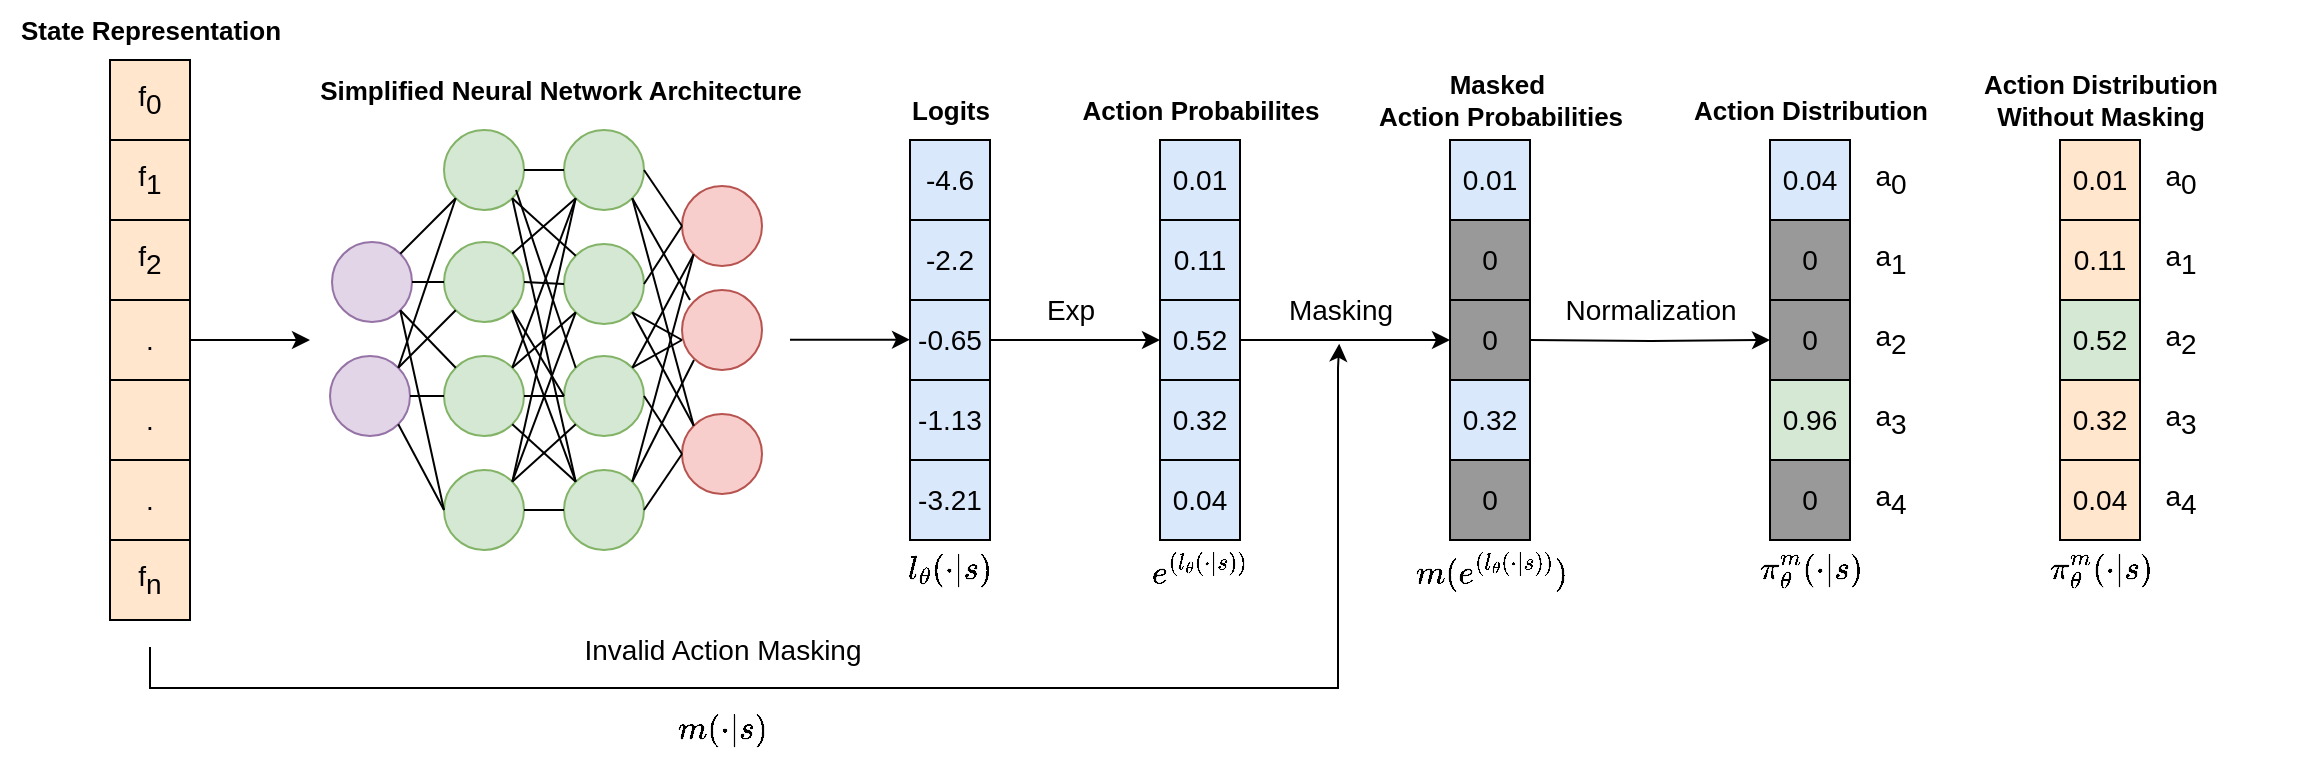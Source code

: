 <mxfile version="24.3.1" type="device">
  <diagram name="Page-1" id="ELjl9gByCZCh_97ISyAW">
    <mxGraphModel dx="2074" dy="1098" grid="1" gridSize="10" guides="1" tooltips="1" connect="1" arrows="1" fold="1" page="1" pageScale="1" pageWidth="850" pageHeight="1100" math="1" shadow="0">
      <root>
        <mxCell id="0" />
        <mxCell id="1" parent="0" />
        <mxCell id="jB6_mRZn_5eLLBD233gM-1" value="f&lt;span style=&quot;font-size: 14px;&quot;&gt;&lt;sub style=&quot;font-size: 14px;&quot;&gt;1&lt;/sub&gt;&lt;/span&gt;" style="rounded=0;whiteSpace=wrap;html=1;fillColor=#ffe6cc;strokeColor=#000000;fontSize=14;" vertex="1" parent="1">
          <mxGeometry x="95" y="160" width="40" height="40" as="geometry" />
        </mxCell>
        <mxCell id="jB6_mRZn_5eLLBD233gM-2" value="f&lt;span style=&quot;font-size: 14px;&quot;&gt;&lt;sub style=&quot;font-size: 14px;&quot;&gt;2&lt;/sub&gt;&lt;/span&gt;" style="rounded=0;whiteSpace=wrap;html=1;fillColor=#ffe6cc;strokeColor=#000000;fontSize=14;" vertex="1" parent="1">
          <mxGeometry x="95" y="200" width="40" height="40" as="geometry" />
        </mxCell>
        <mxCell id="jB6_mRZn_5eLLBD233gM-3" style="edgeStyle=orthogonalEdgeStyle;rounded=0;orthogonalLoop=1;jettySize=auto;html=1;" edge="1" parent="1" source="jB6_mRZn_5eLLBD233gM-4">
          <mxGeometry relative="1" as="geometry">
            <mxPoint x="195" y="260" as="targetPoint" />
          </mxGeometry>
        </mxCell>
        <mxCell id="jB6_mRZn_5eLLBD233gM-4" value="." style="rounded=0;whiteSpace=wrap;html=1;fillColor=#ffe6cc;strokeColor=#000000;fontSize=14;" vertex="1" parent="1">
          <mxGeometry x="95" y="240" width="40" height="40" as="geometry" />
        </mxCell>
        <mxCell id="jB6_mRZn_5eLLBD233gM-5" value="." style="rounded=0;whiteSpace=wrap;html=1;fillColor=#ffe6cc;strokeColor=#000000;fontSize=14;" vertex="1" parent="1">
          <mxGeometry x="95" y="280" width="40" height="40" as="geometry" />
        </mxCell>
        <mxCell id="jB6_mRZn_5eLLBD233gM-6" value="." style="rounded=0;whiteSpace=wrap;html=1;fillColor=#ffe6cc;strokeColor=#000000;fontSize=14;" vertex="1" parent="1">
          <mxGeometry x="95" y="320" width="40" height="40" as="geometry" />
        </mxCell>
        <mxCell id="jB6_mRZn_5eLLBD233gM-7" value="f&lt;sub style=&quot;font-size: 14px;&quot;&gt;0&lt;/sub&gt;" style="rounded=0;whiteSpace=wrap;html=1;fillColor=#ffe6cc;strokeColor=#000000;fontSize=14;" vertex="1" parent="1">
          <mxGeometry x="95" y="120" width="40" height="40" as="geometry" />
        </mxCell>
        <mxCell id="jB6_mRZn_5eLLBD233gM-8" value="f&lt;span style=&quot;font-size: 14px;&quot;&gt;&lt;sub style=&quot;font-size: 14px;&quot;&gt;n&lt;/sub&gt;&lt;/span&gt;" style="rounded=0;whiteSpace=wrap;html=1;fillColor=#ffe6cc;strokeColor=#000000;fontSize=14;" vertex="1" parent="1">
          <mxGeometry x="95" y="360" width="40" height="40" as="geometry" />
        </mxCell>
        <mxCell id="jB6_mRZn_5eLLBD233gM-9" value="" style="ellipse;whiteSpace=wrap;html=1;aspect=fixed;strokeColor=#82b366;fillColor=#d5e8d4;" vertex="1" parent="1">
          <mxGeometry x="262" y="155" width="40" height="40" as="geometry" />
        </mxCell>
        <mxCell id="jB6_mRZn_5eLLBD233gM-10" value="" style="ellipse;whiteSpace=wrap;html=1;aspect=fixed;strokeColor=#82b366;fillColor=#d5e8d4;" vertex="1" parent="1">
          <mxGeometry x="262" y="211" width="40" height="40" as="geometry" />
        </mxCell>
        <mxCell id="jB6_mRZn_5eLLBD233gM-11" value="" style="ellipse;whiteSpace=wrap;html=1;aspect=fixed;strokeColor=#82b366;fillColor=#d5e8d4;" vertex="1" parent="1">
          <mxGeometry x="262" y="268" width="40" height="40" as="geometry" />
        </mxCell>
        <mxCell id="jB6_mRZn_5eLLBD233gM-12" value="" style="ellipse;whiteSpace=wrap;html=1;aspect=fixed;strokeColor=#82b366;fillColor=#d5e8d4;" vertex="1" parent="1">
          <mxGeometry x="262" y="325" width="40" height="40" as="geometry" />
        </mxCell>
        <mxCell id="jB6_mRZn_5eLLBD233gM-13" value="" style="ellipse;whiteSpace=wrap;html=1;aspect=fixed;strokeColor=#82b366;fillColor=#d5e8d4;" vertex="1" parent="1">
          <mxGeometry x="322" y="155" width="40" height="40" as="geometry" />
        </mxCell>
        <mxCell id="jB6_mRZn_5eLLBD233gM-14" value="" style="ellipse;whiteSpace=wrap;html=1;aspect=fixed;strokeColor=#82b366;fillColor=#d5e8d4;" vertex="1" parent="1">
          <mxGeometry x="322" y="212" width="40" height="40" as="geometry" />
        </mxCell>
        <mxCell id="jB6_mRZn_5eLLBD233gM-15" value="" style="ellipse;whiteSpace=wrap;html=1;aspect=fixed;strokeColor=#82b366;fillColor=#d5e8d4;" vertex="1" parent="1">
          <mxGeometry x="322" y="268" width="40" height="40" as="geometry" />
        </mxCell>
        <mxCell id="jB6_mRZn_5eLLBD233gM-16" value="" style="ellipse;whiteSpace=wrap;html=1;aspect=fixed;strokeColor=#82b366;fillColor=#d5e8d4;" vertex="1" parent="1">
          <mxGeometry x="322" y="325" width="40" height="40" as="geometry" />
        </mxCell>
        <mxCell id="jB6_mRZn_5eLLBD233gM-17" value="" style="ellipse;whiteSpace=wrap;html=1;aspect=fixed;strokeColor=#b85450;fillColor=#f8cecc;" vertex="1" parent="1">
          <mxGeometry x="381" y="183" width="40" height="40" as="geometry" />
        </mxCell>
        <mxCell id="jB6_mRZn_5eLLBD233gM-18" value="" style="ellipse;whiteSpace=wrap;html=1;aspect=fixed;strokeColor=#b85450;fillColor=#f8cecc;movable=0;resizable=0;rotatable=0;deletable=0;editable=0;locked=1;connectable=0;" vertex="1" parent="1">
          <mxGeometry x="381" y="235" width="40" height="40" as="geometry" />
        </mxCell>
        <mxCell id="jB6_mRZn_5eLLBD233gM-19" value="" style="ellipse;whiteSpace=wrap;html=1;aspect=fixed;strokeColor=#b85450;fillColor=#f8cecc;" vertex="1" parent="1">
          <mxGeometry x="381" y="297" width="40" height="40" as="geometry" />
        </mxCell>
        <mxCell id="jB6_mRZn_5eLLBD233gM-20" value="" style="group" vertex="1" connectable="0" parent="1">
          <mxGeometry x="206" y="211" width="40" height="40" as="geometry" />
        </mxCell>
        <mxCell id="jB6_mRZn_5eLLBD233gM-21" value="" style="ellipse;whiteSpace=wrap;html=1;aspect=fixed;strokeColor=#9673a6;fillColor=#e1d5e7;" vertex="1" parent="jB6_mRZn_5eLLBD233gM-20">
          <mxGeometry width="40" height="40" as="geometry" />
        </mxCell>
        <mxCell id="jB6_mRZn_5eLLBD233gM-22" value="" style="group" vertex="1" connectable="0" parent="1">
          <mxGeometry x="205" y="268" width="40" height="40" as="geometry" />
        </mxCell>
        <mxCell id="jB6_mRZn_5eLLBD233gM-23" value="" style="ellipse;whiteSpace=wrap;html=1;aspect=fixed;strokeColor=#9673a6;fillColor=#e1d5e7;" vertex="1" parent="jB6_mRZn_5eLLBD233gM-22">
          <mxGeometry width="40" height="40" as="geometry" />
        </mxCell>
        <mxCell id="jB6_mRZn_5eLLBD233gM-24" value="" style="endArrow=none;html=1;rounded=0;entryX=0;entryY=1;entryDx=0;entryDy=0;exitX=1;exitY=0;exitDx=0;exitDy=0;" edge="1" parent="1" source="jB6_mRZn_5eLLBD233gM-21" target="jB6_mRZn_5eLLBD233gM-9">
          <mxGeometry width="50" height="50" relative="1" as="geometry">
            <mxPoint x="226" y="189" as="sourcePoint" />
            <mxPoint x="221.858" y="226.858" as="targetPoint" />
          </mxGeometry>
        </mxCell>
        <mxCell id="jB6_mRZn_5eLLBD233gM-25" value="" style="endArrow=none;html=1;rounded=0;entryX=0;entryY=0.5;entryDx=0;entryDy=0;exitX=1;exitY=0.5;exitDx=0;exitDy=0;" edge="1" parent="1" source="jB6_mRZn_5eLLBD233gM-21" target="jB6_mRZn_5eLLBD233gM-10">
          <mxGeometry width="50" height="50" relative="1" as="geometry">
            <mxPoint x="198" y="165" as="sourcePoint" />
            <mxPoint x="277.858" y="199.142" as="targetPoint" />
          </mxGeometry>
        </mxCell>
        <mxCell id="jB6_mRZn_5eLLBD233gM-26" value="" style="endArrow=none;html=1;rounded=0;entryX=0;entryY=0.5;entryDx=0;entryDy=0;exitX=1;exitY=0.5;exitDx=0;exitDy=0;" edge="1" parent="1" source="jB6_mRZn_5eLLBD233gM-23" target="jB6_mRZn_5eLLBD233gM-11">
          <mxGeometry width="50" height="50" relative="1" as="geometry">
            <mxPoint x="256" y="241" as="sourcePoint" />
            <mxPoint x="272" y="241" as="targetPoint" />
          </mxGeometry>
        </mxCell>
        <mxCell id="jB6_mRZn_5eLLBD233gM-27" value="" style="endArrow=none;html=1;rounded=0;entryX=0;entryY=0.5;entryDx=0;entryDy=0;exitX=1;exitY=1;exitDx=0;exitDy=0;" edge="1" parent="1" source="jB6_mRZn_5eLLBD233gM-23" target="jB6_mRZn_5eLLBD233gM-12">
          <mxGeometry width="50" height="50" relative="1" as="geometry">
            <mxPoint x="250.142" y="226.858" as="sourcePoint" />
            <mxPoint x="277.858" y="199.142" as="targetPoint" />
          </mxGeometry>
        </mxCell>
        <mxCell id="jB6_mRZn_5eLLBD233gM-28" value="" style="endArrow=none;html=1;rounded=0;entryX=0;entryY=1;entryDx=0;entryDy=0;exitX=1;exitY=0;exitDx=0;exitDy=0;" edge="1" parent="1" source="jB6_mRZn_5eLLBD233gM-23" target="jB6_mRZn_5eLLBD233gM-9">
          <mxGeometry width="50" height="50" relative="1" as="geometry">
            <mxPoint x="250.142" y="226.858" as="sourcePoint" />
            <mxPoint x="277.858" y="199.142" as="targetPoint" />
          </mxGeometry>
        </mxCell>
        <mxCell id="jB6_mRZn_5eLLBD233gM-29" value="" style="endArrow=none;html=1;rounded=0;entryX=0;entryY=0.5;entryDx=0;entryDy=0;exitX=1;exitY=1;exitDx=0;exitDy=0;" edge="1" parent="1" source="jB6_mRZn_5eLLBD233gM-21" target="jB6_mRZn_5eLLBD233gM-12">
          <mxGeometry width="50" height="50" relative="1" as="geometry">
            <mxPoint x="250.142" y="226.858" as="sourcePoint" />
            <mxPoint x="277.858" y="199.142" as="targetPoint" />
          </mxGeometry>
        </mxCell>
        <mxCell id="jB6_mRZn_5eLLBD233gM-30" value="" style="endArrow=none;html=1;rounded=0;entryX=0;entryY=0;entryDx=0;entryDy=0;exitX=1;exitY=1;exitDx=0;exitDy=0;" edge="1" parent="1" source="jB6_mRZn_5eLLBD233gM-21" target="jB6_mRZn_5eLLBD233gM-11">
          <mxGeometry width="50" height="50" relative="1" as="geometry">
            <mxPoint x="258" y="255" as="sourcePoint" />
            <mxPoint x="272" y="355" as="targetPoint" />
          </mxGeometry>
        </mxCell>
        <mxCell id="jB6_mRZn_5eLLBD233gM-31" value="" style="endArrow=none;html=1;rounded=0;entryX=0;entryY=1;entryDx=0;entryDy=0;exitX=1;exitY=0;exitDx=0;exitDy=0;" edge="1" parent="1" source="jB6_mRZn_5eLLBD233gM-23" target="jB6_mRZn_5eLLBD233gM-10">
          <mxGeometry width="50" height="50" relative="1" as="geometry">
            <mxPoint x="208" y="135" as="sourcePoint" />
            <mxPoint x="277.858" y="199.142" as="targetPoint" />
          </mxGeometry>
        </mxCell>
        <mxCell id="jB6_mRZn_5eLLBD233gM-32" value="" style="endArrow=none;html=1;rounded=0;exitX=1;exitY=0.5;exitDx=0;exitDy=0;entryX=0;entryY=0.5;entryDx=0;entryDy=0;" edge="1" parent="1" source="jB6_mRZn_5eLLBD233gM-9" target="jB6_mRZn_5eLLBD233gM-13">
          <mxGeometry width="50" height="50" relative="1" as="geometry">
            <mxPoint x="288" y="125" as="sourcePoint" />
            <mxPoint x="338" y="75" as="targetPoint" />
          </mxGeometry>
        </mxCell>
        <mxCell id="jB6_mRZn_5eLLBD233gM-33" value="" style="endArrow=none;html=1;rounded=0;exitX=1;exitY=1;exitDx=0;exitDy=0;entryX=0;entryY=0;entryDx=0;entryDy=0;" edge="1" parent="1" source="jB6_mRZn_5eLLBD233gM-9" target="jB6_mRZn_5eLLBD233gM-14">
          <mxGeometry width="50" height="50" relative="1" as="geometry">
            <mxPoint x="258" y="135" as="sourcePoint" />
            <mxPoint x="308" y="85" as="targetPoint" />
          </mxGeometry>
        </mxCell>
        <mxCell id="jB6_mRZn_5eLLBD233gM-34" value="" style="endArrow=none;html=1;rounded=0;entryX=0;entryY=0;entryDx=0;entryDy=0;" edge="1" parent="1" target="jB6_mRZn_5eLLBD233gM-15">
          <mxGeometry width="50" height="50" relative="1" as="geometry">
            <mxPoint x="298" y="185" as="sourcePoint" />
            <mxPoint x="337.858" y="227.858" as="targetPoint" />
          </mxGeometry>
        </mxCell>
        <mxCell id="jB6_mRZn_5eLLBD233gM-35" value="" style="endArrow=none;html=1;rounded=0;entryX=0;entryY=0;entryDx=0;entryDy=0;exitX=1;exitY=1;exitDx=0;exitDy=0;" edge="1" parent="1" source="jB6_mRZn_5eLLBD233gM-9" target="jB6_mRZn_5eLLBD233gM-16">
          <mxGeometry width="50" height="50" relative="1" as="geometry">
            <mxPoint x="308" y="195" as="sourcePoint" />
            <mxPoint x="337.858" y="283.858" as="targetPoint" />
          </mxGeometry>
        </mxCell>
        <mxCell id="jB6_mRZn_5eLLBD233gM-36" value="" style="endArrow=none;html=1;rounded=0;entryX=0;entryY=0.5;entryDx=0;entryDy=0;exitX=1;exitY=1;exitDx=0;exitDy=0;" edge="1" parent="1" source="jB6_mRZn_5eLLBD233gM-10" target="jB6_mRZn_5eLLBD233gM-15">
          <mxGeometry width="50" height="50" relative="1" as="geometry">
            <mxPoint x="318" y="205" as="sourcePoint" />
            <mxPoint x="347.858" y="293.858" as="targetPoint" />
          </mxGeometry>
        </mxCell>
        <mxCell id="jB6_mRZn_5eLLBD233gM-37" value="" style="endArrow=none;html=1;rounded=0;entryX=0;entryY=0;entryDx=0;entryDy=0;exitX=1;exitY=1;exitDx=0;exitDy=0;" edge="1" parent="1" source="jB6_mRZn_5eLLBD233gM-10" target="jB6_mRZn_5eLLBD233gM-16">
          <mxGeometry width="50" height="50" relative="1" as="geometry">
            <mxPoint x="306.142" y="255.142" as="sourcePoint" />
            <mxPoint x="332" y="298" as="targetPoint" />
          </mxGeometry>
        </mxCell>
        <mxCell id="jB6_mRZn_5eLLBD233gM-38" value="" style="endArrow=none;html=1;rounded=0;entryX=0;entryY=0.5;entryDx=0;entryDy=0;exitX=1;exitY=0.5;exitDx=0;exitDy=0;" edge="1" parent="1" source="jB6_mRZn_5eLLBD233gM-10" target="jB6_mRZn_5eLLBD233gM-14">
          <mxGeometry width="50" height="50" relative="1" as="geometry">
            <mxPoint x="306.142" y="255.142" as="sourcePoint" />
            <mxPoint x="337.858" y="340.858" as="targetPoint" />
          </mxGeometry>
        </mxCell>
        <mxCell id="jB6_mRZn_5eLLBD233gM-39" value="" style="endArrow=none;html=1;rounded=0;entryX=0;entryY=0.5;entryDx=0;entryDy=0;exitX=1;exitY=0.5;exitDx=0;exitDy=0;" edge="1" parent="1" source="jB6_mRZn_5eLLBD233gM-11" target="jB6_mRZn_5eLLBD233gM-15">
          <mxGeometry width="50" height="50" relative="1" as="geometry">
            <mxPoint x="312" y="241" as="sourcePoint" />
            <mxPoint x="332" y="242" as="targetPoint" />
          </mxGeometry>
        </mxCell>
        <mxCell id="jB6_mRZn_5eLLBD233gM-40" value="" style="endArrow=none;html=1;rounded=0;entryX=0;entryY=0;entryDx=0;entryDy=0;exitX=1;exitY=1;exitDx=0;exitDy=0;" edge="1" parent="1" source="jB6_mRZn_5eLLBD233gM-11" target="jB6_mRZn_5eLLBD233gM-16">
          <mxGeometry width="50" height="50" relative="1" as="geometry">
            <mxPoint x="312" y="298" as="sourcePoint" />
            <mxPoint x="332" y="298" as="targetPoint" />
          </mxGeometry>
        </mxCell>
        <mxCell id="jB6_mRZn_5eLLBD233gM-41" value="" style="endArrow=none;html=1;rounded=0;exitX=1;exitY=0.5;exitDx=0;exitDy=0;entryX=0;entryY=0.5;entryDx=0;entryDy=0;" edge="1" parent="1" source="jB6_mRZn_5eLLBD233gM-12" target="jB6_mRZn_5eLLBD233gM-16">
          <mxGeometry width="50" height="50" relative="1" as="geometry">
            <mxPoint x="306.142" y="312.142" as="sourcePoint" />
            <mxPoint x="318" y="365" as="targetPoint" />
          </mxGeometry>
        </mxCell>
        <mxCell id="jB6_mRZn_5eLLBD233gM-42" value="" style="endArrow=none;html=1;rounded=0;exitX=1;exitY=0;exitDx=0;exitDy=0;entryX=0;entryY=1;entryDx=0;entryDy=0;" edge="1" parent="1" source="jB6_mRZn_5eLLBD233gM-12" target="jB6_mRZn_5eLLBD233gM-15">
          <mxGeometry width="50" height="50" relative="1" as="geometry">
            <mxPoint x="312" y="355" as="sourcePoint" />
            <mxPoint x="332" y="355" as="targetPoint" />
          </mxGeometry>
        </mxCell>
        <mxCell id="jB6_mRZn_5eLLBD233gM-43" value="" style="endArrow=none;html=1;rounded=0;exitX=1;exitY=0;exitDx=0;exitDy=0;entryX=0;entryY=1;entryDx=0;entryDy=0;" edge="1" parent="1" source="jB6_mRZn_5eLLBD233gM-12" target="jB6_mRZn_5eLLBD233gM-14">
          <mxGeometry width="50" height="50" relative="1" as="geometry">
            <mxPoint x="306.142" y="340.858" as="sourcePoint" />
            <mxPoint x="337.858" y="312.142" as="targetPoint" />
          </mxGeometry>
        </mxCell>
        <mxCell id="jB6_mRZn_5eLLBD233gM-44" value="" style="endArrow=none;html=1;rounded=0;exitX=1;exitY=0;exitDx=0;exitDy=0;entryX=0;entryY=1;entryDx=0;entryDy=0;" edge="1" parent="1" source="jB6_mRZn_5eLLBD233gM-12" target="jB6_mRZn_5eLLBD233gM-13">
          <mxGeometry width="50" height="50" relative="1" as="geometry">
            <mxPoint x="306.142" y="340.858" as="sourcePoint" />
            <mxPoint x="337.858" y="256.142" as="targetPoint" />
          </mxGeometry>
        </mxCell>
        <mxCell id="jB6_mRZn_5eLLBD233gM-45" value="" style="endArrow=none;html=1;rounded=0;exitX=1;exitY=0;exitDx=0;exitDy=0;entryX=0;entryY=1;entryDx=0;entryDy=0;" edge="1" parent="1" source="jB6_mRZn_5eLLBD233gM-11" target="jB6_mRZn_5eLLBD233gM-14">
          <mxGeometry width="50" height="50" relative="1" as="geometry">
            <mxPoint x="306.142" y="340.858" as="sourcePoint" />
            <mxPoint x="337.858" y="199.142" as="targetPoint" />
          </mxGeometry>
        </mxCell>
        <mxCell id="jB6_mRZn_5eLLBD233gM-46" value="" style="endArrow=none;html=1;rounded=0;exitX=1;exitY=0;exitDx=0;exitDy=0;entryX=0;entryY=1;entryDx=0;entryDy=0;" edge="1" parent="1" source="jB6_mRZn_5eLLBD233gM-11" target="jB6_mRZn_5eLLBD233gM-13">
          <mxGeometry width="50" height="50" relative="1" as="geometry">
            <mxPoint x="306.142" y="283.858" as="sourcePoint" />
            <mxPoint x="337.858" y="256.142" as="targetPoint" />
          </mxGeometry>
        </mxCell>
        <mxCell id="jB6_mRZn_5eLLBD233gM-47" value="" style="endArrow=none;html=1;rounded=0;exitX=1;exitY=0;exitDx=0;exitDy=0;entryX=0;entryY=1;entryDx=0;entryDy=0;" edge="1" parent="1" source="jB6_mRZn_5eLLBD233gM-10" target="jB6_mRZn_5eLLBD233gM-13">
          <mxGeometry width="50" height="50" relative="1" as="geometry">
            <mxPoint x="316.142" y="293.858" as="sourcePoint" />
            <mxPoint x="347.858" y="266.142" as="targetPoint" />
          </mxGeometry>
        </mxCell>
        <mxCell id="jB6_mRZn_5eLLBD233gM-48" value="" style="endArrow=none;html=1;rounded=0;exitX=1;exitY=0.5;exitDx=0;exitDy=0;entryX=0;entryY=0.5;entryDx=0;entryDy=0;" edge="1" parent="1" source="jB6_mRZn_5eLLBD233gM-13" target="jB6_mRZn_5eLLBD233gM-17">
          <mxGeometry width="50" height="50" relative="1" as="geometry">
            <mxPoint x="326.142" y="303.858" as="sourcePoint" />
            <mxPoint x="357.858" y="276.142" as="targetPoint" />
          </mxGeometry>
        </mxCell>
        <mxCell id="jB6_mRZn_5eLLBD233gM-49" value="" style="endArrow=none;html=1;rounded=0;exitX=0;exitY=0.5;exitDx=0;exitDy=0;entryX=1;entryY=0.5;entryDx=0;entryDy=0;" edge="1" parent="1" source="jB6_mRZn_5eLLBD233gM-17" target="jB6_mRZn_5eLLBD233gM-14">
          <mxGeometry width="50" height="50" relative="1" as="geometry">
            <mxPoint x="372" y="185" as="sourcePoint" />
            <mxPoint x="391" y="213" as="targetPoint" />
          </mxGeometry>
        </mxCell>
        <mxCell id="jB6_mRZn_5eLLBD233gM-50" value="" style="endArrow=none;html=1;rounded=0;exitX=0;exitY=0.5;exitDx=0;exitDy=0;entryX=1;entryY=0.5;entryDx=0;entryDy=0;" edge="1" parent="1" source="jB6_mRZn_5eLLBD233gM-19" target="jB6_mRZn_5eLLBD233gM-15">
          <mxGeometry width="50" height="50" relative="1" as="geometry">
            <mxPoint x="391" y="213" as="sourcePoint" />
            <mxPoint x="372" y="242" as="targetPoint" />
          </mxGeometry>
        </mxCell>
        <mxCell id="jB6_mRZn_5eLLBD233gM-51" value="" style="endArrow=none;html=1;rounded=0;exitX=0;exitY=0.5;exitDx=0;exitDy=0;entryX=1;entryY=0.5;entryDx=0;entryDy=0;" edge="1" parent="1" source="jB6_mRZn_5eLLBD233gM-19" target="jB6_mRZn_5eLLBD233gM-16">
          <mxGeometry width="50" height="50" relative="1" as="geometry">
            <mxPoint x="391" y="327" as="sourcePoint" />
            <mxPoint x="372" y="298" as="targetPoint" />
          </mxGeometry>
        </mxCell>
        <mxCell id="jB6_mRZn_5eLLBD233gM-52" value="" style="endArrow=none;html=1;rounded=0;entryX=1;entryY=0;entryDx=0;entryDy=0;" edge="1" parent="1" target="jB6_mRZn_5eLLBD233gM-16">
          <mxGeometry width="50" height="50" relative="1" as="geometry">
            <mxPoint x="387" y="270" as="sourcePoint" />
            <mxPoint x="372" y="355" as="targetPoint" />
          </mxGeometry>
        </mxCell>
        <mxCell id="jB6_mRZn_5eLLBD233gM-53" value="" style="endArrow=none;html=1;rounded=0;exitX=0;exitY=1;exitDx=0;exitDy=0;entryX=1;entryY=0;entryDx=0;entryDy=0;" edge="1" parent="1" source="jB6_mRZn_5eLLBD233gM-17" target="jB6_mRZn_5eLLBD233gM-15">
          <mxGeometry width="50" height="50" relative="1" as="geometry">
            <mxPoint x="396.858" y="284.142" as="sourcePoint" />
            <mxPoint x="366.142" y="340.858" as="targetPoint" />
          </mxGeometry>
        </mxCell>
        <mxCell id="jB6_mRZn_5eLLBD233gM-54" value="" style="endArrow=none;html=1;rounded=0;exitX=0;exitY=0.5;exitDx=0;exitDy=0;entryX=1;entryY=1;entryDx=0;entryDy=0;" edge="1" parent="1" target="jB6_mRZn_5eLLBD233gM-14">
          <mxGeometry width="50" height="50" relative="1" as="geometry">
            <mxPoint x="381" y="260" as="sourcePoint" />
            <mxPoint x="366.142" y="283.858" as="targetPoint" />
          </mxGeometry>
        </mxCell>
        <mxCell id="jB6_mRZn_5eLLBD233gM-55" value="" style="endArrow=none;html=1;rounded=0;entryX=1;entryY=0;entryDx=0;entryDy=0;exitX=0;exitY=0.5;exitDx=0;exitDy=0;" edge="1" parent="1" target="jB6_mRZn_5eLLBD233gM-15">
          <mxGeometry width="50" height="50" relative="1" as="geometry">
            <mxPoint x="381" y="260" as="sourcePoint" />
            <mxPoint x="366.142" y="256.142" as="targetPoint" />
          </mxGeometry>
        </mxCell>
        <mxCell id="jB6_mRZn_5eLLBD233gM-56" value="" style="endArrow=none;html=1;rounded=0;entryX=1;entryY=1;entryDx=0;entryDy=0;" edge="1" parent="1" target="jB6_mRZn_5eLLBD233gM-13">
          <mxGeometry width="50" height="50" relative="1" as="geometry">
            <mxPoint x="385" y="240" as="sourcePoint" />
            <mxPoint x="376.142" y="266.142" as="targetPoint" />
          </mxGeometry>
        </mxCell>
        <mxCell id="jB6_mRZn_5eLLBD233gM-57" value="" style="endArrow=none;html=1;rounded=0;entryX=1;entryY=1;entryDx=0;entryDy=0;exitX=0;exitY=0;exitDx=0;exitDy=0;" edge="1" parent="1" source="jB6_mRZn_5eLLBD233gM-19" target="jB6_mRZn_5eLLBD233gM-13">
          <mxGeometry width="50" height="50" relative="1" as="geometry">
            <mxPoint x="396.858" y="255.858" as="sourcePoint" />
            <mxPoint x="366.142" y="199.142" as="targetPoint" />
          </mxGeometry>
        </mxCell>
        <mxCell id="jB6_mRZn_5eLLBD233gM-58" value="" style="endArrow=none;html=1;rounded=0;entryX=1;entryY=1;entryDx=0;entryDy=0;exitX=0;exitY=0;exitDx=0;exitDy=0;" edge="1" parent="1" source="jB6_mRZn_5eLLBD233gM-19" target="jB6_mRZn_5eLLBD233gM-14">
          <mxGeometry width="50" height="50" relative="1" as="geometry">
            <mxPoint x="406.858" y="265.858" as="sourcePoint" />
            <mxPoint x="376.142" y="209.142" as="targetPoint" />
          </mxGeometry>
        </mxCell>
        <mxCell id="jB6_mRZn_5eLLBD233gM-59" value="" style="endArrow=none;html=1;rounded=0;entryX=1;entryY=0;entryDx=0;entryDy=0;exitX=0;exitY=1;exitDx=0;exitDy=0;" edge="1" parent="1" source="jB6_mRZn_5eLLBD233gM-17" target="jB6_mRZn_5eLLBD233gM-16">
          <mxGeometry width="50" height="50" relative="1" as="geometry">
            <mxPoint x="416.858" y="275.858" as="sourcePoint" />
            <mxPoint x="386.142" y="219.142" as="targetPoint" />
          </mxGeometry>
        </mxCell>
        <mxCell id="jB6_mRZn_5eLLBD233gM-60" value="&lt;b style=&quot;font-size: 13px;&quot;&gt;State Representation&lt;/b&gt;" style="text;html=1;align=center;verticalAlign=middle;resizable=0;points=[];autosize=1;strokeColor=none;fillColor=none;fontSize=13;" vertex="1" parent="1">
          <mxGeometry x="40" y="90" width="150" height="30" as="geometry" />
        </mxCell>
        <mxCell id="jB6_mRZn_5eLLBD233gM-61" value="-4.6" style="rounded=0;whiteSpace=wrap;html=1;fillColor=#dae8fc;strokeColor=#000000;fontSize=14;" vertex="1" parent="1">
          <mxGeometry x="495" y="160" width="40" height="40" as="geometry" />
        </mxCell>
        <mxCell id="jB6_mRZn_5eLLBD233gM-62" value="-2.2" style="rounded=0;whiteSpace=wrap;html=1;fillColor=#dae8fc;strokeColor=#000000;fontSize=14;" vertex="1" parent="1">
          <mxGeometry x="495" y="200" width="40" height="40" as="geometry" />
        </mxCell>
        <mxCell id="jB6_mRZn_5eLLBD233gM-63" style="edgeStyle=orthogonalEdgeStyle;rounded=0;orthogonalLoop=1;jettySize=auto;html=1;entryX=0;entryY=0.5;entryDx=0;entryDy=0;" edge="1" parent="1" source="jB6_mRZn_5eLLBD233gM-64" target="jB6_mRZn_5eLLBD233gM-72">
          <mxGeometry relative="1" as="geometry" />
        </mxCell>
        <mxCell id="jB6_mRZn_5eLLBD233gM-64" value="-0.65" style="rounded=0;whiteSpace=wrap;html=1;fillColor=#dae8fc;strokeColor=#000000;fontSize=14;" vertex="1" parent="1">
          <mxGeometry x="495" y="240" width="40" height="40" as="geometry" />
        </mxCell>
        <mxCell id="jB6_mRZn_5eLLBD233gM-65" value="-1.13" style="rounded=0;whiteSpace=wrap;html=1;fillColor=#dae8fc;strokeColor=#000000;fontSize=14;" vertex="1" parent="1">
          <mxGeometry x="495" y="280" width="40" height="40" as="geometry" />
        </mxCell>
        <mxCell id="jB6_mRZn_5eLLBD233gM-66" value="-3.21" style="rounded=0;whiteSpace=wrap;html=1;fillColor=#dae8fc;strokeColor=#000000;fontSize=14;" vertex="1" parent="1">
          <mxGeometry x="495" y="320" width="40" height="40" as="geometry" />
        </mxCell>
        <mxCell id="jB6_mRZn_5eLLBD233gM-67" style="edgeStyle=orthogonalEdgeStyle;rounded=0;orthogonalLoop=1;jettySize=auto;html=1;" edge="1" parent="1">
          <mxGeometry relative="1" as="geometry">
            <mxPoint x="495" y="259.83" as="targetPoint" />
            <mxPoint x="435" y="259.83" as="sourcePoint" />
          </mxGeometry>
        </mxCell>
        <mxCell id="jB6_mRZn_5eLLBD233gM-68" value="&lt;b style=&quot;font-size: 13px;&quot;&gt;Logits&lt;/b&gt;" style="text;html=1;align=center;verticalAlign=middle;resizable=0;points=[];autosize=1;strokeColor=none;fillColor=none;fontSize=13;" vertex="1" parent="1">
          <mxGeometry x="485" y="130" width="60" height="30" as="geometry" />
        </mxCell>
        <mxCell id="jB6_mRZn_5eLLBD233gM-69" value="0.01" style="rounded=0;whiteSpace=wrap;html=1;fillColor=#dae8fc;strokeColor=#000000;fontSize=14;" vertex="1" parent="1">
          <mxGeometry x="620" y="160" width="40" height="40" as="geometry" />
        </mxCell>
        <mxCell id="jB6_mRZn_5eLLBD233gM-70" value="0.11" style="rounded=0;whiteSpace=wrap;html=1;fillColor=#dae8fc;strokeColor=#000000;fontSize=14;" vertex="1" parent="1">
          <mxGeometry x="620" y="200" width="40" height="40" as="geometry" />
        </mxCell>
        <mxCell id="jB6_mRZn_5eLLBD233gM-71" style="edgeStyle=orthogonalEdgeStyle;rounded=0;orthogonalLoop=1;jettySize=auto;html=1;exitX=1;exitY=0.5;exitDx=0;exitDy=0;" edge="1" parent="1" source="jB6_mRZn_5eLLBD233gM-72" target="jB6_mRZn_5eLLBD233gM-79">
          <mxGeometry relative="1" as="geometry" />
        </mxCell>
        <mxCell id="jB6_mRZn_5eLLBD233gM-72" value="0.52" style="rounded=0;whiteSpace=wrap;html=1;fillColor=#dae8fc;strokeColor=#000000;fontSize=14;" vertex="1" parent="1">
          <mxGeometry x="620" y="240" width="40" height="40" as="geometry" />
        </mxCell>
        <mxCell id="jB6_mRZn_5eLLBD233gM-73" value="0.32" style="rounded=0;whiteSpace=wrap;html=1;fillColor=#dae8fc;strokeColor=#000000;fontSize=14;" vertex="1" parent="1">
          <mxGeometry x="620" y="280" width="40" height="40" as="geometry" />
        </mxCell>
        <mxCell id="jB6_mRZn_5eLLBD233gM-74" value="0.04" style="rounded=0;whiteSpace=wrap;html=1;fillColor=#dae8fc;strokeColor=#000000;fontSize=14;" vertex="1" parent="1">
          <mxGeometry x="620" y="320" width="40" height="40" as="geometry" />
        </mxCell>
        <mxCell id="jB6_mRZn_5eLLBD233gM-75" value="&lt;b style=&quot;font-size: 13px;&quot;&gt;Action Probabilites&lt;/b&gt;" style="text;html=1;align=center;verticalAlign=middle;resizable=0;points=[];autosize=1;strokeColor=none;fillColor=none;fontSize=13;" vertex="1" parent="1">
          <mxGeometry x="570" y="130" width="140" height="30" as="geometry" />
        </mxCell>
        <mxCell id="jB6_mRZn_5eLLBD233gM-76" value="&lt;b style=&quot;font-size: 13px;&quot;&gt;Simplified Neural Network Architecture&lt;/b&gt;" style="text;html=1;align=center;verticalAlign=middle;resizable=0;points=[];autosize=1;strokeColor=none;fillColor=none;fontSize=13;" vertex="1" parent="1">
          <mxGeometry x="190" y="120" width="260" height="30" as="geometry" />
        </mxCell>
        <mxCell id="jB6_mRZn_5eLLBD233gM-77" value="0.01" style="rounded=0;whiteSpace=wrap;html=1;fillColor=#dae8fc;strokeColor=#000000;fontSize=14;" vertex="1" parent="1">
          <mxGeometry x="765" y="160" width="40" height="40" as="geometry" />
        </mxCell>
        <mxCell id="jB6_mRZn_5eLLBD233gM-78" value="0" style="rounded=0;whiteSpace=wrap;html=1;fillColor=#999999;strokeColor=#000000;fontSize=14;" vertex="1" parent="1">
          <mxGeometry x="765" y="200" width="40" height="40" as="geometry" />
        </mxCell>
        <mxCell id="jB6_mRZn_5eLLBD233gM-79" value="0" style="rounded=0;whiteSpace=wrap;html=1;fillColor=#999999;strokeColor=#000000;fontSize=14;" vertex="1" parent="1">
          <mxGeometry x="765" y="240" width="40" height="40" as="geometry" />
        </mxCell>
        <mxCell id="jB6_mRZn_5eLLBD233gM-80" value="0.32" style="rounded=0;whiteSpace=wrap;html=1;fillColor=#dae8fc;strokeColor=#000000;fontSize=14;" vertex="1" parent="1">
          <mxGeometry x="765" y="280" width="40" height="40" as="geometry" />
        </mxCell>
        <mxCell id="jB6_mRZn_5eLLBD233gM-81" value="0" style="rounded=0;whiteSpace=wrap;html=1;fillColor=#999999;strokeColor=#000000;fontSize=14;" vertex="1" parent="1">
          <mxGeometry x="765" y="320" width="40" height="40" as="geometry" />
        </mxCell>
        <mxCell id="jB6_mRZn_5eLLBD233gM-82" value="&lt;b style=&quot;font-size: 13px;&quot;&gt;Masked&amp;nbsp;&lt;/b&gt;&lt;div&gt;&lt;b style=&quot;font-size: 13px;&quot;&gt;Action Probabilities&lt;/b&gt;&lt;/div&gt;" style="text;html=1;align=center;verticalAlign=middle;resizable=0;points=[];autosize=1;strokeColor=none;fillColor=none;fontSize=13;" vertex="1" parent="1">
          <mxGeometry x="715" y="120" width="150" height="40" as="geometry" />
        </mxCell>
        <mxCell id="jB6_mRZn_5eLLBD233gM-83" value="Masking" style="text;html=1;align=center;verticalAlign=middle;resizable=0;points=[];autosize=1;strokeColor=none;fillColor=none;fontSize=14;" vertex="1" parent="1">
          <mxGeometry x="670" y="230" width="80" height="30" as="geometry" />
        </mxCell>
        <mxCell id="jB6_mRZn_5eLLBD233gM-84" value="Exp" style="text;html=1;align=center;verticalAlign=middle;resizable=0;points=[];autosize=1;strokeColor=none;fillColor=none;fontSize=14;" vertex="1" parent="1">
          <mxGeometry x="550" y="230" width="50" height="30" as="geometry" />
        </mxCell>
        <mxCell id="jB6_mRZn_5eLLBD233gM-85" style="edgeStyle=orthogonalEdgeStyle;rounded=0;orthogonalLoop=1;jettySize=auto;html=1;exitX=0.5;exitY=1;exitDx=0;exitDy=0;entryX=0.495;entryY=1.062;entryDx=0;entryDy=0;entryPerimeter=0;" edge="1" parent="1" target="jB6_mRZn_5eLLBD233gM-83">
          <mxGeometry relative="1" as="geometry">
            <mxPoint x="115" y="413.55" as="sourcePoint" />
            <mxPoint x="708.74" y="268.0" as="targetPoint" />
            <Array as="points">
              <mxPoint x="115" y="434" />
              <mxPoint x="709" y="434" />
              <mxPoint x="709" y="274" />
              <mxPoint x="710" y="274" />
            </Array>
          </mxGeometry>
        </mxCell>
        <mxCell id="jB6_mRZn_5eLLBD233gM-86" value="Invalid Action Masking" style="text;html=1;align=center;verticalAlign=middle;resizable=0;points=[];autosize=1;strokeColor=none;fillColor=none;fontSize=14;" vertex="1" parent="1">
          <mxGeometry x="321" y="400" width="160" height="30" as="geometry" />
        </mxCell>
        <mxCell id="jB6_mRZn_5eLLBD233gM-87" value="$$\pi_{\theta}^m(\cdot | s)$$" style="text;html=1;align=center;verticalAlign=middle;resizable=0;points=[];autosize=1;strokeColor=none;fillColor=none;fontSize=14;" vertex="1" parent="1">
          <mxGeometry x="845" y="360" width="200" height="30" as="geometry" />
        </mxCell>
        <mxCell id="jB6_mRZn_5eLLBD233gM-88" value="$$e^{(l_{\theta}(\cdot | s))}$$" style="text;html=1;align=center;verticalAlign=middle;resizable=0;points=[];autosize=1;strokeColor=none;fillColor=none;fontSize=14;" vertex="1" parent="1">
          <mxGeometry x="540" y="360" width="200" height="30" as="geometry" />
        </mxCell>
        <mxCell id="jB6_mRZn_5eLLBD233gM-89" value="$$l_{\theta}(\cdot | s)$$" style="text;html=1;align=center;verticalAlign=middle;resizable=0;points=[];autosize=1;strokeColor=none;fillColor=none;fontSize=14;" vertex="1" parent="1">
          <mxGeometry x="430" y="360" width="170" height="30" as="geometry" />
        </mxCell>
        <mxCell id="jB6_mRZn_5eLLBD233gM-90" value="$$m(\cdot | s)$$" style="text;html=1;align=center;verticalAlign=middle;resizable=0;points=[];autosize=1;strokeColor=none;fillColor=none;fontSize=14;" vertex="1" parent="1">
          <mxGeometry x="341" y="440" width="120" height="30" as="geometry" />
        </mxCell>
        <mxCell id="jB6_mRZn_5eLLBD233gM-91" value="$$m(e^{(l_{\theta}(\cdot | s))})$$" style="text;html=1;align=center;verticalAlign=middle;resizable=0;points=[];autosize=1;strokeColor=none;fillColor=none;fontSize=14;" vertex="1" parent="1">
          <mxGeometry x="675" y="360" width="220" height="30" as="geometry" />
        </mxCell>
        <mxCell id="jB6_mRZn_5eLLBD233gM-92" value="0.04" style="rounded=0;whiteSpace=wrap;html=1;fillColor=#dae8fc;strokeColor=#000000;fontSize=14;" vertex="1" parent="1">
          <mxGeometry x="925" y="160" width="40" height="40" as="geometry" />
        </mxCell>
        <mxCell id="jB6_mRZn_5eLLBD233gM-93" value="0" style="rounded=0;whiteSpace=wrap;html=1;fillColor=#999999;strokeColor=#000000;fontSize=14;" vertex="1" parent="1">
          <mxGeometry x="925" y="200" width="40" height="40" as="geometry" />
        </mxCell>
        <mxCell id="jB6_mRZn_5eLLBD233gM-94" value="0" style="rounded=0;whiteSpace=wrap;html=1;fillColor=#999999;strokeColor=#000000;fontSize=14;" vertex="1" parent="1">
          <mxGeometry x="925" y="240" width="40" height="40" as="geometry" />
        </mxCell>
        <mxCell id="jB6_mRZn_5eLLBD233gM-95" value="0.96" style="rounded=0;whiteSpace=wrap;html=1;fillColor=#d5e8d4;strokeColor=#000000;fontSize=14;" vertex="1" parent="1">
          <mxGeometry x="925" y="280" width="40" height="40" as="geometry" />
        </mxCell>
        <mxCell id="jB6_mRZn_5eLLBD233gM-96" value="0" style="rounded=0;whiteSpace=wrap;html=1;fillColor=#999999;strokeColor=#000000;fontSize=14;" vertex="1" parent="1">
          <mxGeometry x="925" y="320" width="40" height="40" as="geometry" />
        </mxCell>
        <mxCell id="jB6_mRZn_5eLLBD233gM-97" value="a&lt;span style=&quot;font-size: 14px;&quot;&gt;&lt;sub style=&quot;font-size: 14px;&quot;&gt;0&lt;/sub&gt;&lt;/span&gt;" style="text;html=1;align=center;verticalAlign=middle;resizable=0;points=[];autosize=1;strokeColor=none;fillColor=none;fontSize=14;" vertex="1" parent="1">
          <mxGeometry x="965" y="165" width="40" height="30" as="geometry" />
        </mxCell>
        <mxCell id="jB6_mRZn_5eLLBD233gM-98" value="a&lt;span style=&quot;font-size: 14px;&quot;&gt;&lt;sub style=&quot;font-size: 14px;&quot;&gt;4&lt;/sub&gt;&lt;/span&gt;" style="text;html=1;align=center;verticalAlign=middle;resizable=0;points=[];autosize=1;strokeColor=none;fillColor=none;fontSize=14;" vertex="1" parent="1">
          <mxGeometry x="965" y="325" width="40" height="30" as="geometry" />
        </mxCell>
        <mxCell id="jB6_mRZn_5eLLBD233gM-99" value="a&lt;sub style=&quot;font-size: 14px;&quot;&gt;1&lt;/sub&gt;" style="text;html=1;align=center;verticalAlign=middle;resizable=0;points=[];autosize=1;strokeColor=none;fillColor=none;fontSize=14;" vertex="1" parent="1">
          <mxGeometry x="965" y="205" width="40" height="30" as="geometry" />
        </mxCell>
        <mxCell id="jB6_mRZn_5eLLBD233gM-100" value="a&lt;span style=&quot;font-size: 14px;&quot;&gt;&lt;sub style=&quot;font-size: 14px;&quot;&gt;2&lt;/sub&gt;&lt;/span&gt;" style="text;html=1;align=center;verticalAlign=middle;resizable=0;points=[];autosize=1;strokeColor=none;fillColor=none;fontSize=14;" vertex="1" parent="1">
          <mxGeometry x="965" y="245" width="40" height="30" as="geometry" />
        </mxCell>
        <mxCell id="jB6_mRZn_5eLLBD233gM-101" value="a&lt;span style=&quot;font-size: 14px;&quot;&gt;&lt;sub style=&quot;font-size: 14px;&quot;&gt;3&lt;/sub&gt;&lt;/span&gt;" style="text;html=1;align=center;verticalAlign=middle;resizable=0;points=[];autosize=1;strokeColor=none;fillColor=none;fontSize=14;" vertex="1" parent="1">
          <mxGeometry x="965" y="285" width="40" height="30" as="geometry" />
        </mxCell>
        <mxCell id="jB6_mRZn_5eLLBD233gM-102" style="edgeStyle=orthogonalEdgeStyle;rounded=0;orthogonalLoop=1;jettySize=auto;html=1;entryX=0;entryY=0.5;entryDx=0;entryDy=0;" edge="1" parent="1" target="jB6_mRZn_5eLLBD233gM-94">
          <mxGeometry relative="1" as="geometry">
            <mxPoint x="805" y="260" as="sourcePoint" />
            <mxPoint x="890" y="260" as="targetPoint" />
          </mxGeometry>
        </mxCell>
        <mxCell id="jB6_mRZn_5eLLBD233gM-103" value="Normalization" style="text;html=1;align=center;verticalAlign=middle;resizable=0;points=[];autosize=1;strokeColor=none;fillColor=none;fontSize=14;" vertex="1" parent="1">
          <mxGeometry x="810" y="230" width="110" height="30" as="geometry" />
        </mxCell>
        <mxCell id="jB6_mRZn_5eLLBD233gM-104" value="&lt;b style=&quot;font-size: 13px;&quot;&gt;Action Distribution&lt;/b&gt;" style="text;html=1;align=center;verticalAlign=middle;resizable=0;points=[];autosize=1;strokeColor=none;fillColor=none;fontSize=13;" vertex="1" parent="1">
          <mxGeometry x="875" y="130" width="140" height="30" as="geometry" />
        </mxCell>
        <mxCell id="jB6_mRZn_5eLLBD233gM-105" value="$$\pi_{\theta}^m(\cdot | s)$$" style="text;html=1;align=center;verticalAlign=middle;resizable=0;points=[];autosize=1;strokeColor=none;fillColor=none;fontSize=14;" vertex="1" parent="1">
          <mxGeometry x="990" y="360" width="200" height="30" as="geometry" />
        </mxCell>
        <mxCell id="jB6_mRZn_5eLLBD233gM-106" value="0.01" style="rounded=0;whiteSpace=wrap;html=1;fillColor=#ffe6cc;strokeColor=#000000;fontSize=14;" vertex="1" parent="1">
          <mxGeometry x="1070" y="160" width="40" height="40" as="geometry" />
        </mxCell>
        <mxCell id="jB6_mRZn_5eLLBD233gM-107" value="0.11" style="rounded=0;whiteSpace=wrap;html=1;fillColor=#ffe6cc;strokeColor=#000000;fontSize=14;" vertex="1" parent="1">
          <mxGeometry x="1070" y="200" width="40" height="40" as="geometry" />
        </mxCell>
        <mxCell id="jB6_mRZn_5eLLBD233gM-108" value="0.52" style="rounded=0;whiteSpace=wrap;html=1;fillColor=#d5e8d4;strokeColor=#000000;fontSize=14;" vertex="1" parent="1">
          <mxGeometry x="1070" y="240" width="40" height="40" as="geometry" />
        </mxCell>
        <mxCell id="jB6_mRZn_5eLLBD233gM-109" value="0.32" style="rounded=0;whiteSpace=wrap;html=1;fillColor=#ffe6cc;strokeColor=#000000;fontSize=14;" vertex="1" parent="1">
          <mxGeometry x="1070" y="280" width="40" height="40" as="geometry" />
        </mxCell>
        <mxCell id="jB6_mRZn_5eLLBD233gM-110" value="0.04" style="rounded=0;whiteSpace=wrap;html=1;fillColor=#ffe6cc;strokeColor=#000000;fontSize=14;" vertex="1" parent="1">
          <mxGeometry x="1070" y="320" width="40" height="40" as="geometry" />
        </mxCell>
        <mxCell id="jB6_mRZn_5eLLBD233gM-111" value="a&lt;span style=&quot;font-size: 14px;&quot;&gt;&lt;sub style=&quot;font-size: 14px;&quot;&gt;0&lt;/sub&gt;&lt;/span&gt;" style="text;html=1;align=center;verticalAlign=middle;resizable=0;points=[];autosize=1;strokeColor=none;fillColor=none;fontSize=14;" vertex="1" parent="1">
          <mxGeometry x="1110" y="165" width="40" height="30" as="geometry" />
        </mxCell>
        <mxCell id="jB6_mRZn_5eLLBD233gM-112" value="a&lt;span style=&quot;font-size: 14px;&quot;&gt;&lt;sub style=&quot;font-size: 14px;&quot;&gt;4&lt;/sub&gt;&lt;/span&gt;" style="text;html=1;align=center;verticalAlign=middle;resizable=0;points=[];autosize=1;strokeColor=none;fillColor=none;fontSize=14;" vertex="1" parent="1">
          <mxGeometry x="1110" y="325" width="40" height="30" as="geometry" />
        </mxCell>
        <mxCell id="jB6_mRZn_5eLLBD233gM-113" value="a&lt;sub style=&quot;font-size: 14px;&quot;&gt;1&lt;/sub&gt;" style="text;html=1;align=center;verticalAlign=middle;resizable=0;points=[];autosize=1;strokeColor=none;fillColor=none;fontSize=14;" vertex="1" parent="1">
          <mxGeometry x="1110" y="205" width="40" height="30" as="geometry" />
        </mxCell>
        <mxCell id="jB6_mRZn_5eLLBD233gM-114" value="a&lt;span style=&quot;font-size: 14px;&quot;&gt;&lt;sub style=&quot;font-size: 14px;&quot;&gt;2&lt;/sub&gt;&lt;/span&gt;" style="text;html=1;align=center;verticalAlign=middle;resizable=0;points=[];autosize=1;strokeColor=none;fillColor=none;fontSize=14;" vertex="1" parent="1">
          <mxGeometry x="1110" y="245" width="40" height="30" as="geometry" />
        </mxCell>
        <mxCell id="jB6_mRZn_5eLLBD233gM-115" value="a&lt;span style=&quot;font-size: 14px;&quot;&gt;&lt;sub style=&quot;font-size: 14px;&quot;&gt;3&lt;/sub&gt;&lt;/span&gt;" style="text;html=1;align=center;verticalAlign=middle;resizable=0;points=[];autosize=1;strokeColor=none;fillColor=none;fontSize=14;" vertex="1" parent="1">
          <mxGeometry x="1110" y="285" width="40" height="30" as="geometry" />
        </mxCell>
        <mxCell id="jB6_mRZn_5eLLBD233gM-116" value="&lt;b style=&quot;font-size: 13px;&quot;&gt;Action Distribution&lt;/b&gt;&lt;div style=&quot;font-size: 13px;&quot;&gt;&lt;b style=&quot;font-size: 13px;&quot;&gt;Without Masking&lt;/b&gt;&lt;/div&gt;" style="text;html=1;align=center;verticalAlign=middle;resizable=0;points=[];autosize=1;strokeColor=none;fillColor=none;fontSize=13;" vertex="1" parent="1">
          <mxGeometry x="1020" y="120" width="140" height="40" as="geometry" />
        </mxCell>
      </root>
    </mxGraphModel>
  </diagram>
</mxfile>
